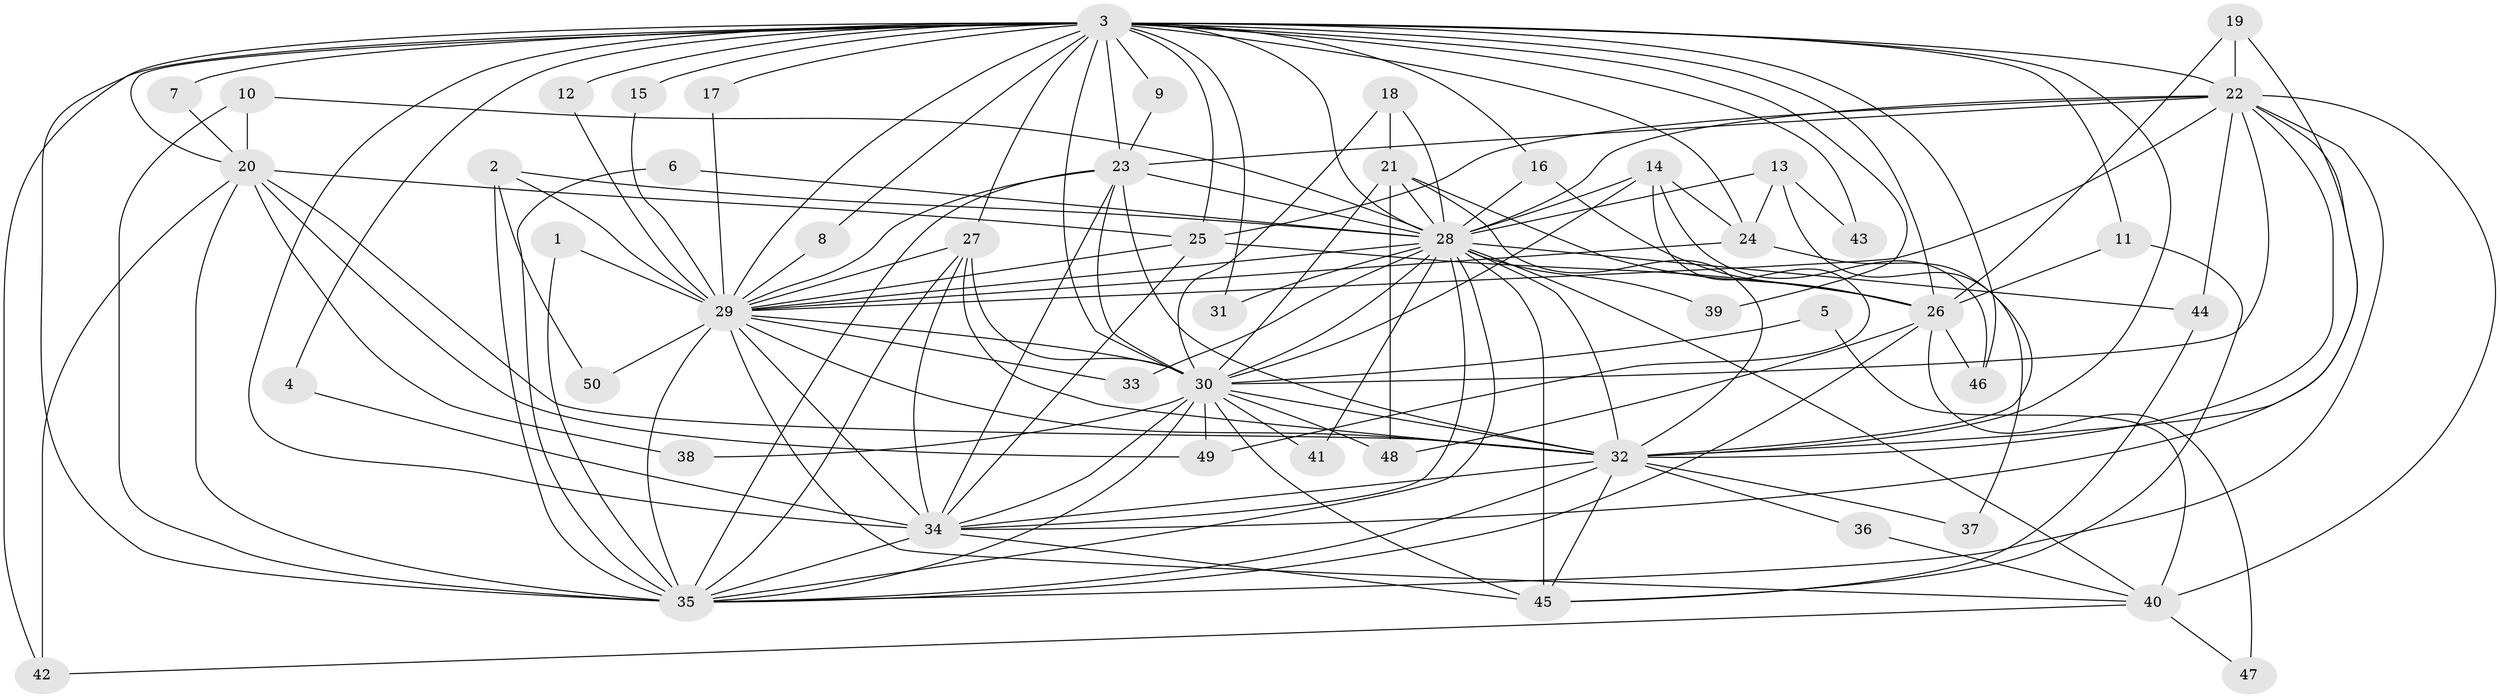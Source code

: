 // original degree distribution, {25: 0.01, 20: 0.02, 15: 0.01, 13: 0.02, 21: 0.01, 18: 0.01, 24: 0.01, 27: 0.01, 4: 0.11, 8: 0.01, 6: 0.01, 2: 0.54, 9: 0.01, 10: 0.01, 3: 0.18, 5: 0.03}
// Generated by graph-tools (version 1.1) at 2025/25/03/09/25 03:25:40]
// undirected, 50 vertices, 145 edges
graph export_dot {
graph [start="1"]
  node [color=gray90,style=filled];
  1;
  2;
  3;
  4;
  5;
  6;
  7;
  8;
  9;
  10;
  11;
  12;
  13;
  14;
  15;
  16;
  17;
  18;
  19;
  20;
  21;
  22;
  23;
  24;
  25;
  26;
  27;
  28;
  29;
  30;
  31;
  32;
  33;
  34;
  35;
  36;
  37;
  38;
  39;
  40;
  41;
  42;
  43;
  44;
  45;
  46;
  47;
  48;
  49;
  50;
  1 -- 29 [weight=1.0];
  1 -- 35 [weight=1.0];
  2 -- 28 [weight=1.0];
  2 -- 29 [weight=1.0];
  2 -- 35 [weight=1.0];
  2 -- 50 [weight=1.0];
  3 -- 4 [weight=1.0];
  3 -- 7 [weight=1.0];
  3 -- 8 [weight=1.0];
  3 -- 9 [weight=1.0];
  3 -- 11 [weight=1.0];
  3 -- 12 [weight=1.0];
  3 -- 15 [weight=1.0];
  3 -- 16 [weight=1.0];
  3 -- 17 [weight=1.0];
  3 -- 20 [weight=1.0];
  3 -- 22 [weight=3.0];
  3 -- 23 [weight=2.0];
  3 -- 24 [weight=2.0];
  3 -- 25 [weight=1.0];
  3 -- 26 [weight=1.0];
  3 -- 27 [weight=1.0];
  3 -- 28 [weight=3.0];
  3 -- 29 [weight=3.0];
  3 -- 30 [weight=3.0];
  3 -- 31 [weight=1.0];
  3 -- 32 [weight=2.0];
  3 -- 34 [weight=2.0];
  3 -- 35 [weight=2.0];
  3 -- 39 [weight=1.0];
  3 -- 42 [weight=1.0];
  3 -- 43 [weight=1.0];
  3 -- 46 [weight=1.0];
  4 -- 34 [weight=1.0];
  5 -- 30 [weight=1.0];
  5 -- 40 [weight=1.0];
  6 -- 28 [weight=1.0];
  6 -- 35 [weight=1.0];
  7 -- 20 [weight=1.0];
  8 -- 29 [weight=1.0];
  9 -- 23 [weight=1.0];
  10 -- 20 [weight=1.0];
  10 -- 28 [weight=1.0];
  10 -- 35 [weight=2.0];
  11 -- 26 [weight=1.0];
  11 -- 45 [weight=1.0];
  12 -- 29 [weight=1.0];
  13 -- 24 [weight=1.0];
  13 -- 28 [weight=1.0];
  13 -- 32 [weight=1.0];
  13 -- 43 [weight=1.0];
  14 -- 24 [weight=1.0];
  14 -- 28 [weight=1.0];
  14 -- 30 [weight=1.0];
  14 -- 46 [weight=1.0];
  14 -- 49 [weight=1.0];
  15 -- 29 [weight=1.0];
  16 -- 26 [weight=1.0];
  16 -- 28 [weight=1.0];
  17 -- 29 [weight=1.0];
  18 -- 21 [weight=1.0];
  18 -- 28 [weight=1.0];
  18 -- 30 [weight=1.0];
  19 -- 22 [weight=1.0];
  19 -- 26 [weight=1.0];
  19 -- 32 [weight=1.0];
  20 -- 25 [weight=1.0];
  20 -- 32 [weight=1.0];
  20 -- 35 [weight=1.0];
  20 -- 38 [weight=1.0];
  20 -- 42 [weight=1.0];
  20 -- 49 [weight=1.0];
  21 -- 26 [weight=1.0];
  21 -- 28 [weight=1.0];
  21 -- 30 [weight=1.0];
  21 -- 32 [weight=1.0];
  21 -- 48 [weight=2.0];
  22 -- 23 [weight=1.0];
  22 -- 25 [weight=1.0];
  22 -- 28 [weight=1.0];
  22 -- 29 [weight=1.0];
  22 -- 30 [weight=1.0];
  22 -- 32 [weight=2.0];
  22 -- 34 [weight=1.0];
  22 -- 35 [weight=1.0];
  22 -- 40 [weight=1.0];
  22 -- 44 [weight=1.0];
  23 -- 28 [weight=2.0];
  23 -- 29 [weight=1.0];
  23 -- 30 [weight=1.0];
  23 -- 32 [weight=2.0];
  23 -- 34 [weight=2.0];
  23 -- 35 [weight=1.0];
  24 -- 29 [weight=1.0];
  24 -- 37 [weight=1.0];
  25 -- 26 [weight=1.0];
  25 -- 29 [weight=3.0];
  25 -- 34 [weight=1.0];
  26 -- 35 [weight=1.0];
  26 -- 46 [weight=1.0];
  26 -- 47 [weight=1.0];
  26 -- 48 [weight=1.0];
  27 -- 29 [weight=1.0];
  27 -- 30 [weight=1.0];
  27 -- 32 [weight=1.0];
  27 -- 34 [weight=1.0];
  27 -- 35 [weight=1.0];
  28 -- 29 [weight=1.0];
  28 -- 30 [weight=2.0];
  28 -- 31 [weight=1.0];
  28 -- 32 [weight=1.0];
  28 -- 33 [weight=1.0];
  28 -- 34 [weight=1.0];
  28 -- 35 [weight=1.0];
  28 -- 39 [weight=1.0];
  28 -- 40 [weight=2.0];
  28 -- 41 [weight=1.0];
  28 -- 44 [weight=1.0];
  28 -- 45 [weight=2.0];
  29 -- 30 [weight=1.0];
  29 -- 32 [weight=1.0];
  29 -- 33 [weight=1.0];
  29 -- 34 [weight=1.0];
  29 -- 35 [weight=1.0];
  29 -- 40 [weight=1.0];
  29 -- 50 [weight=1.0];
  30 -- 32 [weight=1.0];
  30 -- 34 [weight=2.0];
  30 -- 35 [weight=1.0];
  30 -- 38 [weight=1.0];
  30 -- 41 [weight=1.0];
  30 -- 45 [weight=1.0];
  30 -- 48 [weight=1.0];
  30 -- 49 [weight=1.0];
  32 -- 34 [weight=1.0];
  32 -- 35 [weight=2.0];
  32 -- 36 [weight=2.0];
  32 -- 37 [weight=1.0];
  32 -- 45 [weight=1.0];
  34 -- 35 [weight=1.0];
  34 -- 45 [weight=1.0];
  36 -- 40 [weight=1.0];
  40 -- 42 [weight=1.0];
  40 -- 47 [weight=1.0];
  44 -- 45 [weight=1.0];
}

